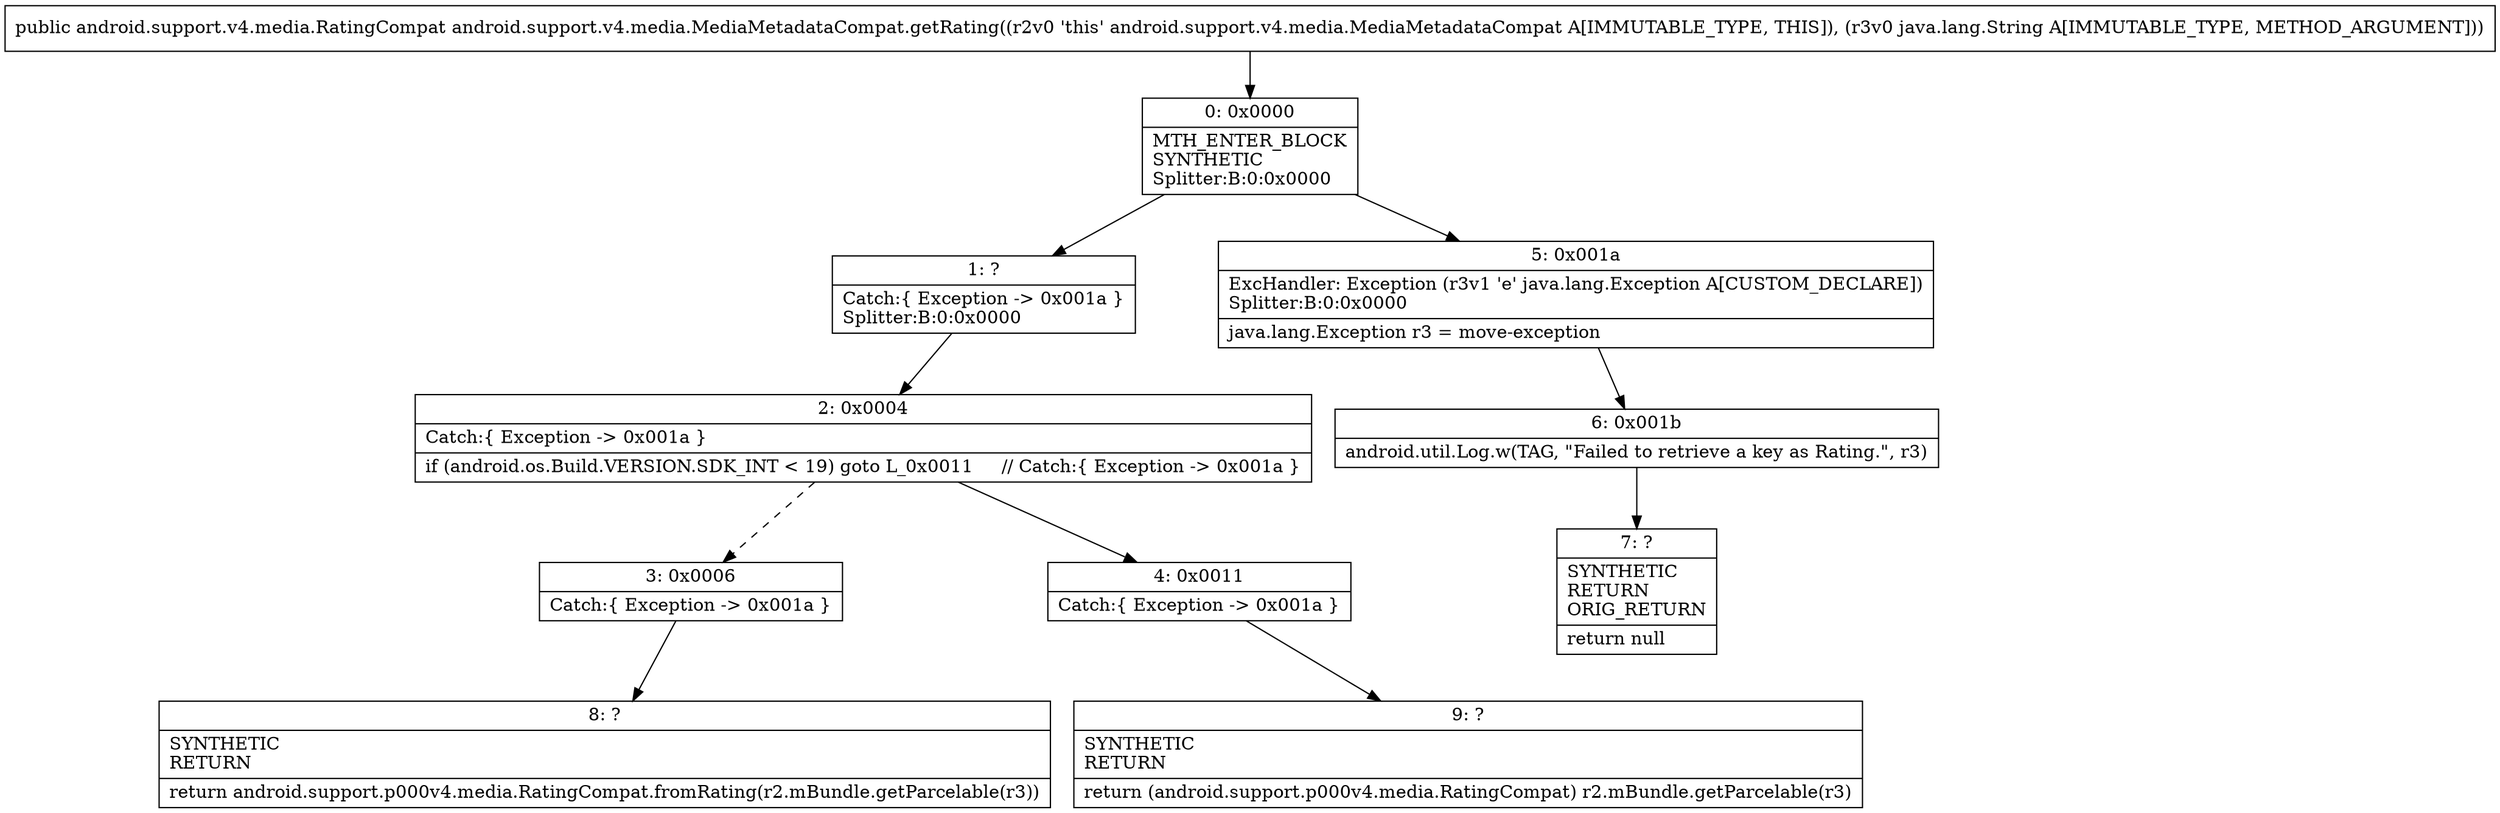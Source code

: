 digraph "CFG forandroid.support.v4.media.MediaMetadataCompat.getRating(Ljava\/lang\/String;)Landroid\/support\/v4\/media\/RatingCompat;" {
Node_0 [shape=record,label="{0\:\ 0x0000|MTH_ENTER_BLOCK\lSYNTHETIC\lSplitter:B:0:0x0000\l}"];
Node_1 [shape=record,label="{1\:\ ?|Catch:\{ Exception \-\> 0x001a \}\lSplitter:B:0:0x0000\l}"];
Node_2 [shape=record,label="{2\:\ 0x0004|Catch:\{ Exception \-\> 0x001a \}\l|if (android.os.Build.VERSION.SDK_INT \< 19) goto L_0x0011     \/\/ Catch:\{ Exception \-\> 0x001a \}\l}"];
Node_3 [shape=record,label="{3\:\ 0x0006|Catch:\{ Exception \-\> 0x001a \}\l}"];
Node_4 [shape=record,label="{4\:\ 0x0011|Catch:\{ Exception \-\> 0x001a \}\l}"];
Node_5 [shape=record,label="{5\:\ 0x001a|ExcHandler: Exception (r3v1 'e' java.lang.Exception A[CUSTOM_DECLARE])\lSplitter:B:0:0x0000\l|java.lang.Exception r3 = move\-exception\l}"];
Node_6 [shape=record,label="{6\:\ 0x001b|android.util.Log.w(TAG, \"Failed to retrieve a key as Rating.\", r3)\l}"];
Node_7 [shape=record,label="{7\:\ ?|SYNTHETIC\lRETURN\lORIG_RETURN\l|return null\l}"];
Node_8 [shape=record,label="{8\:\ ?|SYNTHETIC\lRETURN\l|return android.support.p000v4.media.RatingCompat.fromRating(r2.mBundle.getParcelable(r3))\l}"];
Node_9 [shape=record,label="{9\:\ ?|SYNTHETIC\lRETURN\l|return (android.support.p000v4.media.RatingCompat) r2.mBundle.getParcelable(r3)\l}"];
MethodNode[shape=record,label="{public android.support.v4.media.RatingCompat android.support.v4.media.MediaMetadataCompat.getRating((r2v0 'this' android.support.v4.media.MediaMetadataCompat A[IMMUTABLE_TYPE, THIS]), (r3v0 java.lang.String A[IMMUTABLE_TYPE, METHOD_ARGUMENT])) }"];
MethodNode -> Node_0;
Node_0 -> Node_1;
Node_0 -> Node_5;
Node_1 -> Node_2;
Node_2 -> Node_3[style=dashed];
Node_2 -> Node_4;
Node_3 -> Node_8;
Node_4 -> Node_9;
Node_5 -> Node_6;
Node_6 -> Node_7;
}

